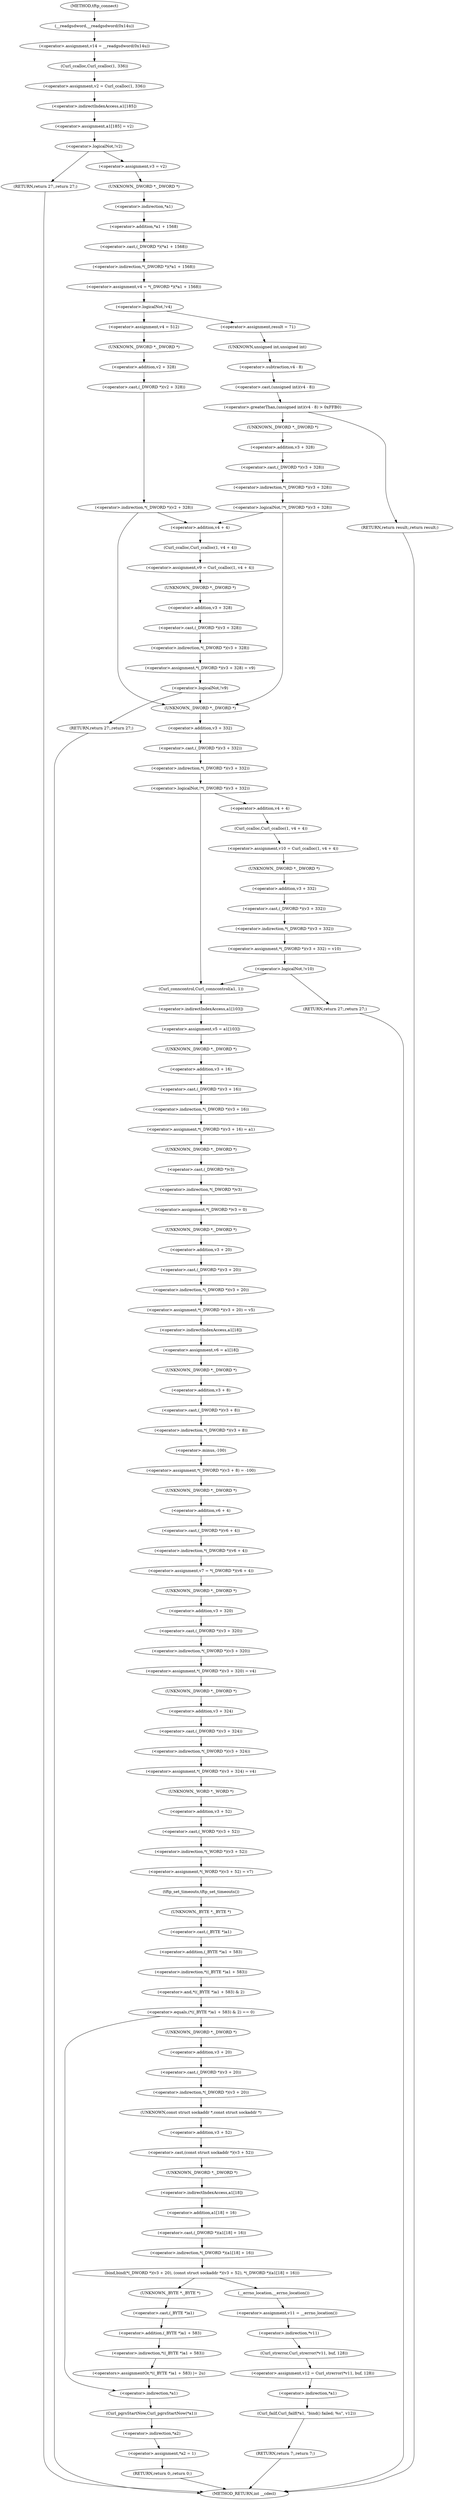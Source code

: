 digraph tftp_connect {  
"1000131" [label = "(<operator>.assignment,v14 = __readgsdword(0x14u))" ]
"1000133" [label = "(__readgsdword,__readgsdword(0x14u))" ]
"1000135" [label = "(<operator>.assignment,v2 = Curl_ccalloc(1, 336))" ]
"1000137" [label = "(Curl_ccalloc,Curl_ccalloc(1, 336))" ]
"1000140" [label = "(<operator>.assignment,a1[185] = v2)" ]
"1000141" [label = "(<operator>.indirectIndexAccess,a1[185])" ]
"1000146" [label = "(<operator>.logicalNot,!v2)" ]
"1000148" [label = "(RETURN,return 27;,return 27;)" ]
"1000150" [label = "(<operator>.assignment,v3 = v2)" ]
"1000153" [label = "(<operator>.assignment,v4 = *(_DWORD *)(*a1 + 1568))" ]
"1000155" [label = "(<operator>.indirection,*(_DWORD *)(*a1 + 1568))" ]
"1000156" [label = "(<operator>.cast,(_DWORD *)(*a1 + 1568))" ]
"1000157" [label = "(UNKNOWN,_DWORD *,_DWORD *)" ]
"1000158" [label = "(<operator>.addition,*a1 + 1568)" ]
"1000159" [label = "(<operator>.indirection,*a1)" ]
"1000163" [label = "(<operator>.logicalNot,!v4)" ]
"1000166" [label = "(<operator>.assignment,v4 = 512)" ]
"1000170" [label = "(<operator>.indirection,*(_DWORD *)(v2 + 328))" ]
"1000171" [label = "(<operator>.cast,(_DWORD *)(v2 + 328))" ]
"1000172" [label = "(UNKNOWN,_DWORD *,_DWORD *)" ]
"1000173" [label = "(<operator>.addition,v2 + 328)" ]
"1000178" [label = "(<operator>.assignment,v9 = Curl_ccalloc(1, v4 + 4))" ]
"1000180" [label = "(Curl_ccalloc,Curl_ccalloc(1, v4 + 4))" ]
"1000182" [label = "(<operator>.addition,v4 + 4)" ]
"1000185" [label = "(<operator>.assignment,*(_DWORD *)(v3 + 328) = v9)" ]
"1000186" [label = "(<operator>.indirection,*(_DWORD *)(v3 + 328))" ]
"1000187" [label = "(<operator>.cast,(_DWORD *)(v3 + 328))" ]
"1000188" [label = "(UNKNOWN,_DWORD *,_DWORD *)" ]
"1000189" [label = "(<operator>.addition,v3 + 328)" ]
"1000194" [label = "(<operator>.logicalNot,!v9)" ]
"1000196" [label = "(RETURN,return 27;,return 27;)" ]
"1000199" [label = "(<operator>.assignment,result = 71)" ]
"1000203" [label = "(<operator>.greaterThan,(unsigned int)(v4 - 8) > 0xFFB0)" ]
"1000204" [label = "(<operator>.cast,(unsigned int)(v4 - 8))" ]
"1000205" [label = "(UNKNOWN,unsigned int,unsigned int)" ]
"1000206" [label = "(<operator>.subtraction,v4 - 8)" ]
"1000210" [label = "(RETURN,return result;,return result;)" ]
"1000213" [label = "(<operator>.logicalNot,!*(_DWORD *)(v3 + 328))" ]
"1000214" [label = "(<operator>.indirection,*(_DWORD *)(v3 + 328))" ]
"1000215" [label = "(<operator>.cast,(_DWORD *)(v3 + 328))" ]
"1000216" [label = "(UNKNOWN,_DWORD *,_DWORD *)" ]
"1000217" [label = "(<operator>.addition,v3 + 328)" ]
"1000223" [label = "(<operator>.logicalNot,!*(_DWORD *)(v3 + 332))" ]
"1000224" [label = "(<operator>.indirection,*(_DWORD *)(v3 + 332))" ]
"1000225" [label = "(<operator>.cast,(_DWORD *)(v3 + 332))" ]
"1000226" [label = "(UNKNOWN,_DWORD *,_DWORD *)" ]
"1000227" [label = "(<operator>.addition,v3 + 332)" ]
"1000231" [label = "(<operator>.assignment,v10 = Curl_ccalloc(1, v4 + 4))" ]
"1000233" [label = "(Curl_ccalloc,Curl_ccalloc(1, v4 + 4))" ]
"1000235" [label = "(<operator>.addition,v4 + 4)" ]
"1000238" [label = "(<operator>.assignment,*(_DWORD *)(v3 + 332) = v10)" ]
"1000239" [label = "(<operator>.indirection,*(_DWORD *)(v3 + 332))" ]
"1000240" [label = "(<operator>.cast,(_DWORD *)(v3 + 332))" ]
"1000241" [label = "(UNKNOWN,_DWORD *,_DWORD *)" ]
"1000242" [label = "(<operator>.addition,v3 + 332)" ]
"1000247" [label = "(<operator>.logicalNot,!v10)" ]
"1000249" [label = "(RETURN,return 27;,return 27;)" ]
"1000251" [label = "(Curl_conncontrol,Curl_conncontrol(a1, 1))" ]
"1000254" [label = "(<operator>.assignment,v5 = a1[103])" ]
"1000256" [label = "(<operator>.indirectIndexAccess,a1[103])" ]
"1000259" [label = "(<operator>.assignment,*(_DWORD *)(v3 + 16) = a1)" ]
"1000260" [label = "(<operator>.indirection,*(_DWORD *)(v3 + 16))" ]
"1000261" [label = "(<operator>.cast,(_DWORD *)(v3 + 16))" ]
"1000262" [label = "(UNKNOWN,_DWORD *,_DWORD *)" ]
"1000263" [label = "(<operator>.addition,v3 + 16)" ]
"1000267" [label = "(<operator>.assignment,*(_DWORD *)v3 = 0)" ]
"1000268" [label = "(<operator>.indirection,*(_DWORD *)v3)" ]
"1000269" [label = "(<operator>.cast,(_DWORD *)v3)" ]
"1000270" [label = "(UNKNOWN,_DWORD *,_DWORD *)" ]
"1000273" [label = "(<operator>.assignment,*(_DWORD *)(v3 + 20) = v5)" ]
"1000274" [label = "(<operator>.indirection,*(_DWORD *)(v3 + 20))" ]
"1000275" [label = "(<operator>.cast,(_DWORD *)(v3 + 20))" ]
"1000276" [label = "(UNKNOWN,_DWORD *,_DWORD *)" ]
"1000277" [label = "(<operator>.addition,v3 + 20)" ]
"1000281" [label = "(<operator>.assignment,v6 = a1[18])" ]
"1000283" [label = "(<operator>.indirectIndexAccess,a1[18])" ]
"1000286" [label = "(<operator>.assignment,*(_DWORD *)(v3 + 8) = -100)" ]
"1000287" [label = "(<operator>.indirection,*(_DWORD *)(v3 + 8))" ]
"1000288" [label = "(<operator>.cast,(_DWORD *)(v3 + 8))" ]
"1000289" [label = "(UNKNOWN,_DWORD *,_DWORD *)" ]
"1000290" [label = "(<operator>.addition,v3 + 8)" ]
"1000293" [label = "(<operator>.minus,-100)" ]
"1000295" [label = "(<operator>.assignment,v7 = *(_DWORD *)(v6 + 4))" ]
"1000297" [label = "(<operator>.indirection,*(_DWORD *)(v6 + 4))" ]
"1000298" [label = "(<operator>.cast,(_DWORD *)(v6 + 4))" ]
"1000299" [label = "(UNKNOWN,_DWORD *,_DWORD *)" ]
"1000300" [label = "(<operator>.addition,v6 + 4)" ]
"1000303" [label = "(<operator>.assignment,*(_DWORD *)(v3 + 320) = v4)" ]
"1000304" [label = "(<operator>.indirection,*(_DWORD *)(v3 + 320))" ]
"1000305" [label = "(<operator>.cast,(_DWORD *)(v3 + 320))" ]
"1000306" [label = "(UNKNOWN,_DWORD *,_DWORD *)" ]
"1000307" [label = "(<operator>.addition,v3 + 320)" ]
"1000311" [label = "(<operator>.assignment,*(_DWORD *)(v3 + 324) = v4)" ]
"1000312" [label = "(<operator>.indirection,*(_DWORD *)(v3 + 324))" ]
"1000313" [label = "(<operator>.cast,(_DWORD *)(v3 + 324))" ]
"1000314" [label = "(UNKNOWN,_DWORD *,_DWORD *)" ]
"1000315" [label = "(<operator>.addition,v3 + 324)" ]
"1000319" [label = "(<operator>.assignment,*(_WORD *)(v3 + 52) = v7)" ]
"1000320" [label = "(<operator>.indirection,*(_WORD *)(v3 + 52))" ]
"1000321" [label = "(<operator>.cast,(_WORD *)(v3 + 52))" ]
"1000322" [label = "(UNKNOWN,_WORD *,_WORD *)" ]
"1000323" [label = "(<operator>.addition,v3 + 52)" ]
"1000327" [label = "(tftp_set_timeouts,tftp_set_timeouts())" ]
"1000329" [label = "(<operator>.equals,(*((_BYTE *)a1 + 583) & 2) == 0)" ]
"1000330" [label = "(<operator>.and,*((_BYTE *)a1 + 583) & 2)" ]
"1000331" [label = "(<operator>.indirection,*((_BYTE *)a1 + 583))" ]
"1000332" [label = "(<operator>.addition,(_BYTE *)a1 + 583)" ]
"1000333" [label = "(<operator>.cast,(_BYTE *)a1)" ]
"1000334" [label = "(UNKNOWN,_BYTE *,_BYTE *)" ]
"1000341" [label = "(bind,bind(*(_DWORD *)(v3 + 20), (const struct sockaddr *)(v3 + 52), *(_DWORD *)(a1[18] + 16)))" ]
"1000342" [label = "(<operator>.indirection,*(_DWORD *)(v3 + 20))" ]
"1000343" [label = "(<operator>.cast,(_DWORD *)(v3 + 20))" ]
"1000344" [label = "(UNKNOWN,_DWORD *,_DWORD *)" ]
"1000345" [label = "(<operator>.addition,v3 + 20)" ]
"1000348" [label = "(<operator>.cast,(const struct sockaddr *)(v3 + 52))" ]
"1000349" [label = "(UNKNOWN,const struct sockaddr *,const struct sockaddr *)" ]
"1000350" [label = "(<operator>.addition,v3 + 52)" ]
"1000353" [label = "(<operator>.indirection,*(_DWORD *)(a1[18] + 16))" ]
"1000354" [label = "(<operator>.cast,(_DWORD *)(a1[18] + 16))" ]
"1000355" [label = "(UNKNOWN,_DWORD *,_DWORD *)" ]
"1000356" [label = "(<operator>.addition,a1[18] + 16)" ]
"1000357" [label = "(<operator>.indirectIndexAccess,a1[18])" ]
"1000362" [label = "(<operator>.assignment,v11 = __errno_location())" ]
"1000364" [label = "(__errno_location,__errno_location())" ]
"1000365" [label = "(<operator>.assignment,v12 = Curl_strerror(*v11, buf, 128))" ]
"1000367" [label = "(Curl_strerror,Curl_strerror(*v11, buf, 128))" ]
"1000368" [label = "(<operator>.indirection,*v11)" ]
"1000372" [label = "(Curl_failf,Curl_failf(*a1, \"bind() failed; %s\", v12))" ]
"1000373" [label = "(<operator>.indirection,*a1)" ]
"1000377" [label = "(RETURN,return 7;,return 7;)" ]
"1000379" [label = "(<operators>.assignmentOr,*((_BYTE *)a1 + 583) |= 2u)" ]
"1000380" [label = "(<operator>.indirection,*((_BYTE *)a1 + 583))" ]
"1000381" [label = "(<operator>.addition,(_BYTE *)a1 + 583)" ]
"1000382" [label = "(<operator>.cast,(_BYTE *)a1)" ]
"1000383" [label = "(UNKNOWN,_BYTE *,_BYTE *)" ]
"1000387" [label = "(Curl_pgrsStartNow,Curl_pgrsStartNow(*a1))" ]
"1000388" [label = "(<operator>.indirection,*a1)" ]
"1000390" [label = "(<operator>.assignment,*a2 = 1)" ]
"1000391" [label = "(<operator>.indirection,*a2)" ]
"1000394" [label = "(RETURN,return 0;,return 0;)" ]
"1000114" [label = "(METHOD,tftp_connect)" ]
"1000396" [label = "(METHOD_RETURN,int __cdecl)" ]
  "1000131" -> "1000137" 
  "1000133" -> "1000131" 
  "1000135" -> "1000141" 
  "1000137" -> "1000135" 
  "1000140" -> "1000146" 
  "1000141" -> "1000140" 
  "1000146" -> "1000148" 
  "1000146" -> "1000150" 
  "1000148" -> "1000396" 
  "1000150" -> "1000157" 
  "1000153" -> "1000163" 
  "1000155" -> "1000153" 
  "1000156" -> "1000155" 
  "1000157" -> "1000159" 
  "1000158" -> "1000156" 
  "1000159" -> "1000158" 
  "1000163" -> "1000166" 
  "1000163" -> "1000199" 
  "1000166" -> "1000172" 
  "1000170" -> "1000226" 
  "1000170" -> "1000182" 
  "1000171" -> "1000170" 
  "1000172" -> "1000173" 
  "1000173" -> "1000171" 
  "1000178" -> "1000188" 
  "1000180" -> "1000178" 
  "1000182" -> "1000180" 
  "1000185" -> "1000194" 
  "1000186" -> "1000185" 
  "1000187" -> "1000186" 
  "1000188" -> "1000189" 
  "1000189" -> "1000187" 
  "1000194" -> "1000196" 
  "1000194" -> "1000226" 
  "1000196" -> "1000396" 
  "1000199" -> "1000205" 
  "1000203" -> "1000216" 
  "1000203" -> "1000210" 
  "1000204" -> "1000203" 
  "1000205" -> "1000206" 
  "1000206" -> "1000204" 
  "1000210" -> "1000396" 
  "1000213" -> "1000182" 
  "1000213" -> "1000226" 
  "1000214" -> "1000213" 
  "1000215" -> "1000214" 
  "1000216" -> "1000217" 
  "1000217" -> "1000215" 
  "1000223" -> "1000235" 
  "1000223" -> "1000251" 
  "1000224" -> "1000223" 
  "1000225" -> "1000224" 
  "1000226" -> "1000227" 
  "1000227" -> "1000225" 
  "1000231" -> "1000241" 
  "1000233" -> "1000231" 
  "1000235" -> "1000233" 
  "1000238" -> "1000247" 
  "1000239" -> "1000238" 
  "1000240" -> "1000239" 
  "1000241" -> "1000242" 
  "1000242" -> "1000240" 
  "1000247" -> "1000249" 
  "1000247" -> "1000251" 
  "1000249" -> "1000396" 
  "1000251" -> "1000256" 
  "1000254" -> "1000262" 
  "1000256" -> "1000254" 
  "1000259" -> "1000270" 
  "1000260" -> "1000259" 
  "1000261" -> "1000260" 
  "1000262" -> "1000263" 
  "1000263" -> "1000261" 
  "1000267" -> "1000276" 
  "1000268" -> "1000267" 
  "1000269" -> "1000268" 
  "1000270" -> "1000269" 
  "1000273" -> "1000283" 
  "1000274" -> "1000273" 
  "1000275" -> "1000274" 
  "1000276" -> "1000277" 
  "1000277" -> "1000275" 
  "1000281" -> "1000289" 
  "1000283" -> "1000281" 
  "1000286" -> "1000299" 
  "1000287" -> "1000293" 
  "1000288" -> "1000287" 
  "1000289" -> "1000290" 
  "1000290" -> "1000288" 
  "1000293" -> "1000286" 
  "1000295" -> "1000306" 
  "1000297" -> "1000295" 
  "1000298" -> "1000297" 
  "1000299" -> "1000300" 
  "1000300" -> "1000298" 
  "1000303" -> "1000314" 
  "1000304" -> "1000303" 
  "1000305" -> "1000304" 
  "1000306" -> "1000307" 
  "1000307" -> "1000305" 
  "1000311" -> "1000322" 
  "1000312" -> "1000311" 
  "1000313" -> "1000312" 
  "1000314" -> "1000315" 
  "1000315" -> "1000313" 
  "1000319" -> "1000327" 
  "1000320" -> "1000319" 
  "1000321" -> "1000320" 
  "1000322" -> "1000323" 
  "1000323" -> "1000321" 
  "1000327" -> "1000334" 
  "1000329" -> "1000344" 
  "1000329" -> "1000388" 
  "1000330" -> "1000329" 
  "1000331" -> "1000330" 
  "1000332" -> "1000331" 
  "1000333" -> "1000332" 
  "1000334" -> "1000333" 
  "1000341" -> "1000383" 
  "1000341" -> "1000364" 
  "1000342" -> "1000349" 
  "1000343" -> "1000342" 
  "1000344" -> "1000345" 
  "1000345" -> "1000343" 
  "1000348" -> "1000355" 
  "1000349" -> "1000350" 
  "1000350" -> "1000348" 
  "1000353" -> "1000341" 
  "1000354" -> "1000353" 
  "1000355" -> "1000357" 
  "1000356" -> "1000354" 
  "1000357" -> "1000356" 
  "1000362" -> "1000368" 
  "1000364" -> "1000362" 
  "1000365" -> "1000373" 
  "1000367" -> "1000365" 
  "1000368" -> "1000367" 
  "1000372" -> "1000377" 
  "1000373" -> "1000372" 
  "1000377" -> "1000396" 
  "1000379" -> "1000388" 
  "1000380" -> "1000379" 
  "1000381" -> "1000380" 
  "1000382" -> "1000381" 
  "1000383" -> "1000382" 
  "1000387" -> "1000391" 
  "1000388" -> "1000387" 
  "1000390" -> "1000394" 
  "1000391" -> "1000390" 
  "1000394" -> "1000396" 
  "1000114" -> "1000133" 
}
